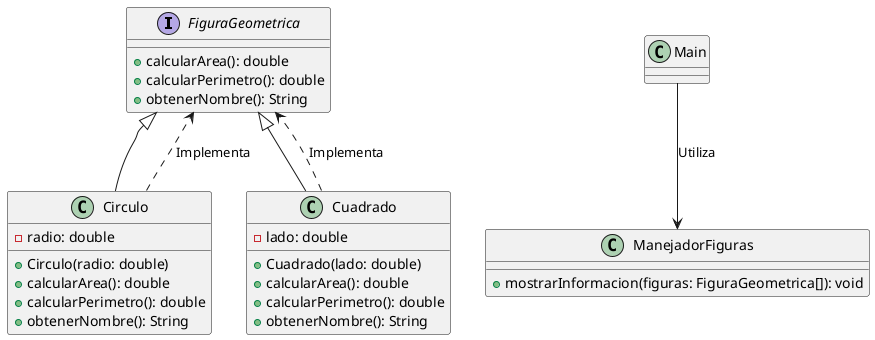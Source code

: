 @startuml
interface FiguraGeometrica {
    +calcularArea(): double
    +calcularPerimetro(): double
    +obtenerNombre(): String
}

class Circulo {
    -radio: double
    +Circulo(radio: double)
    +calcularArea(): double
    +calcularPerimetro(): double
    +obtenerNombre(): String
}

class Cuadrado {
    -lado: double
    +Cuadrado(lado: double)
    +calcularArea(): double
    +calcularPerimetro(): double
    +obtenerNombre(): String
}

class ManejadorFiguras {
    +mostrarInformacion(figuras: FiguraGeometrica[]): void
}

FiguraGeometrica <|-- Circulo
FiguraGeometrica <|-- Cuadrado

Main --> ManejadorFiguras: Utiliza

Circulo ..> FiguraGeometrica: Implementa
Cuadrado ..> FiguraGeometrica: Implementa
@enduml
